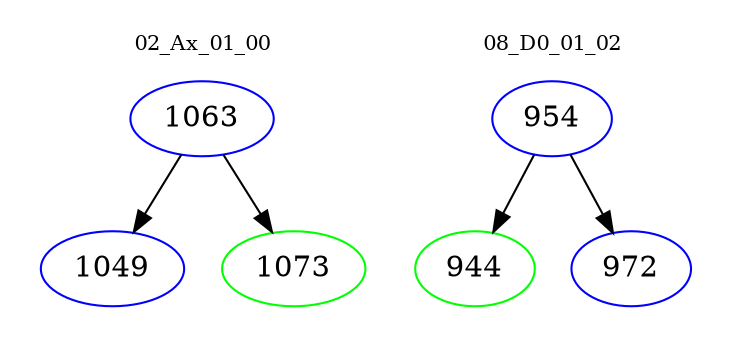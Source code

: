 digraph{
subgraph cluster_0 {
color = white
label = "02_Ax_01_00";
fontsize=10;
T0_1063 [label="1063", color="blue"]
T0_1063 -> T0_1049 [color="black"]
T0_1049 [label="1049", color="blue"]
T0_1063 -> T0_1073 [color="black"]
T0_1073 [label="1073", color="green"]
}
subgraph cluster_1 {
color = white
label = "08_D0_01_02";
fontsize=10;
T1_954 [label="954", color="blue"]
T1_954 -> T1_944 [color="black"]
T1_944 [label="944", color="green"]
T1_954 -> T1_972 [color="black"]
T1_972 [label="972", color="blue"]
}
}

